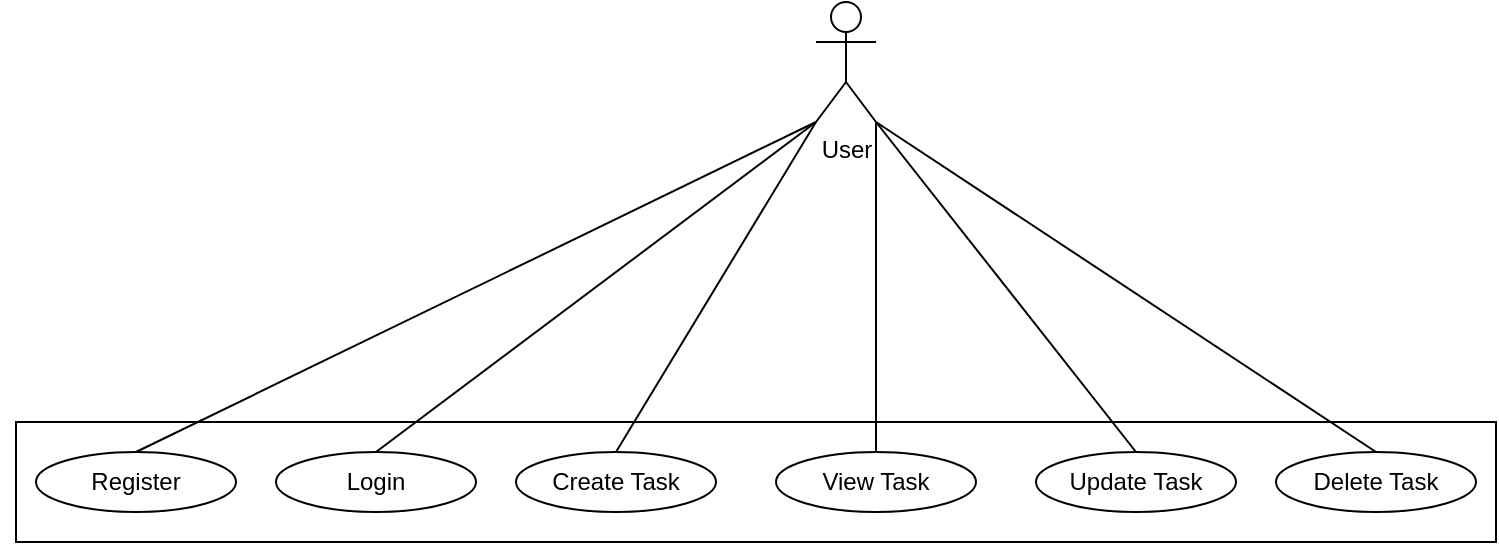 <mxfile version="26.2.2">
  <diagram name="Page-1" id="eOdir_IihipWg4X-nMVc">
    <mxGraphModel dx="1010" dy="355" grid="1" gridSize="10" guides="1" tooltips="1" connect="1" arrows="1" fold="1" page="1" pageScale="1" pageWidth="850" pageHeight="1100" math="0" shadow="0">
      <root>
        <mxCell id="0" />
        <mxCell id="1" parent="0" />
        <mxCell id="pPFwVp1I5clR88GPRCTv-1" value="User" style="shape=umlActor;verticalLabelPosition=bottom;verticalAlign=top;html=1;outlineConnect=0;" vertex="1" parent="1">
          <mxGeometry x="420" y="40" width="30" height="60" as="geometry" />
        </mxCell>
        <mxCell id="pPFwVp1I5clR88GPRCTv-9" style="edgeStyle=orthogonalEdgeStyle;rounded=0;orthogonalLoop=1;jettySize=auto;html=1;exitX=0;exitY=0.5;exitDx=0;exitDy=0;" edge="1" parent="1" source="pPFwVp1I5clR88GPRCTv-2">
          <mxGeometry relative="1" as="geometry">
            <mxPoint x="40" y="270" as="targetPoint" />
          </mxGeometry>
        </mxCell>
        <mxCell id="pPFwVp1I5clR88GPRCTv-2" value="" style="rounded=0;whiteSpace=wrap;html=1;" vertex="1" parent="1">
          <mxGeometry x="20" y="250" width="740" height="60" as="geometry" />
        </mxCell>
        <mxCell id="pPFwVp1I5clR88GPRCTv-3" value="Register" style="ellipse;whiteSpace=wrap;html=1;" vertex="1" parent="1">
          <mxGeometry x="30" y="265" width="100" height="30" as="geometry" />
        </mxCell>
        <mxCell id="pPFwVp1I5clR88GPRCTv-4" value="Login" style="ellipse;whiteSpace=wrap;html=1;" vertex="1" parent="1">
          <mxGeometry x="150" y="265" width="100" height="30" as="geometry" />
        </mxCell>
        <mxCell id="pPFwVp1I5clR88GPRCTv-5" value="Create Task" style="ellipse;whiteSpace=wrap;html=1;" vertex="1" parent="1">
          <mxGeometry x="270" y="265" width="100" height="30" as="geometry" />
        </mxCell>
        <mxCell id="pPFwVp1I5clR88GPRCTv-6" value="View Task" style="ellipse;whiteSpace=wrap;html=1;" vertex="1" parent="1">
          <mxGeometry x="400" y="265" width="100" height="30" as="geometry" />
        </mxCell>
        <mxCell id="pPFwVp1I5clR88GPRCTv-7" value="Update Task" style="ellipse;whiteSpace=wrap;html=1;" vertex="1" parent="1">
          <mxGeometry x="530" y="265" width="100" height="30" as="geometry" />
        </mxCell>
        <mxCell id="pPFwVp1I5clR88GPRCTv-8" value="Delete Task" style="ellipse;whiteSpace=wrap;html=1;" vertex="1" parent="1">
          <mxGeometry x="650" y="265" width="100" height="30" as="geometry" />
        </mxCell>
        <mxCell id="pPFwVp1I5clR88GPRCTv-12" value="" style="endArrow=none;html=1;rounded=0;exitX=0.5;exitY=0;exitDx=0;exitDy=0;" edge="1" parent="1" source="pPFwVp1I5clR88GPRCTv-4">
          <mxGeometry width="50" height="50" relative="1" as="geometry">
            <mxPoint x="400" y="220" as="sourcePoint" />
            <mxPoint x="420" y="100" as="targetPoint" />
          </mxGeometry>
        </mxCell>
        <mxCell id="pPFwVp1I5clR88GPRCTv-13" value="" style="endArrow=none;html=1;rounded=0;entryX=0;entryY=1;entryDx=0;entryDy=0;entryPerimeter=0;exitX=0.5;exitY=0;exitDx=0;exitDy=0;" edge="1" parent="1" source="pPFwVp1I5clR88GPRCTv-3" target="pPFwVp1I5clR88GPRCTv-1">
          <mxGeometry width="50" height="50" relative="1" as="geometry">
            <mxPoint x="400" y="220" as="sourcePoint" />
            <mxPoint x="450" y="170" as="targetPoint" />
          </mxGeometry>
        </mxCell>
        <mxCell id="pPFwVp1I5clR88GPRCTv-14" value="" style="endArrow=none;html=1;rounded=0;exitX=0.5;exitY=0;exitDx=0;exitDy=0;" edge="1" parent="1" source="pPFwVp1I5clR88GPRCTv-5">
          <mxGeometry width="50" height="50" relative="1" as="geometry">
            <mxPoint x="400" y="220" as="sourcePoint" />
            <mxPoint x="420" y="100" as="targetPoint" />
          </mxGeometry>
        </mxCell>
        <mxCell id="pPFwVp1I5clR88GPRCTv-15" value="" style="endArrow=none;html=1;rounded=0;entryX=1;entryY=1;entryDx=0;entryDy=0;entryPerimeter=0;exitX=0.5;exitY=0;exitDx=0;exitDy=0;" edge="1" parent="1" source="pPFwVp1I5clR88GPRCTv-8" target="pPFwVp1I5clR88GPRCTv-1">
          <mxGeometry width="50" height="50" relative="1" as="geometry">
            <mxPoint x="400" y="220" as="sourcePoint" />
            <mxPoint x="450" y="170" as="targetPoint" />
          </mxGeometry>
        </mxCell>
        <mxCell id="pPFwVp1I5clR88GPRCTv-16" value="" style="endArrow=none;html=1;rounded=0;entryX=1;entryY=1;entryDx=0;entryDy=0;entryPerimeter=0;exitX=0.5;exitY=0;exitDx=0;exitDy=0;" edge="1" parent="1" source="pPFwVp1I5clR88GPRCTv-7" target="pPFwVp1I5clR88GPRCTv-1">
          <mxGeometry width="50" height="50" relative="1" as="geometry">
            <mxPoint x="400" y="220" as="sourcePoint" />
            <mxPoint x="450" y="170" as="targetPoint" />
          </mxGeometry>
        </mxCell>
        <mxCell id="pPFwVp1I5clR88GPRCTv-17" value="" style="endArrow=none;html=1;rounded=0;exitX=0.5;exitY=0;exitDx=0;exitDy=0;" edge="1" parent="1" source="pPFwVp1I5clR88GPRCTv-6">
          <mxGeometry width="50" height="50" relative="1" as="geometry">
            <mxPoint x="400" y="220" as="sourcePoint" />
            <mxPoint x="450" y="100" as="targetPoint" />
          </mxGeometry>
        </mxCell>
      </root>
    </mxGraphModel>
  </diagram>
</mxfile>
